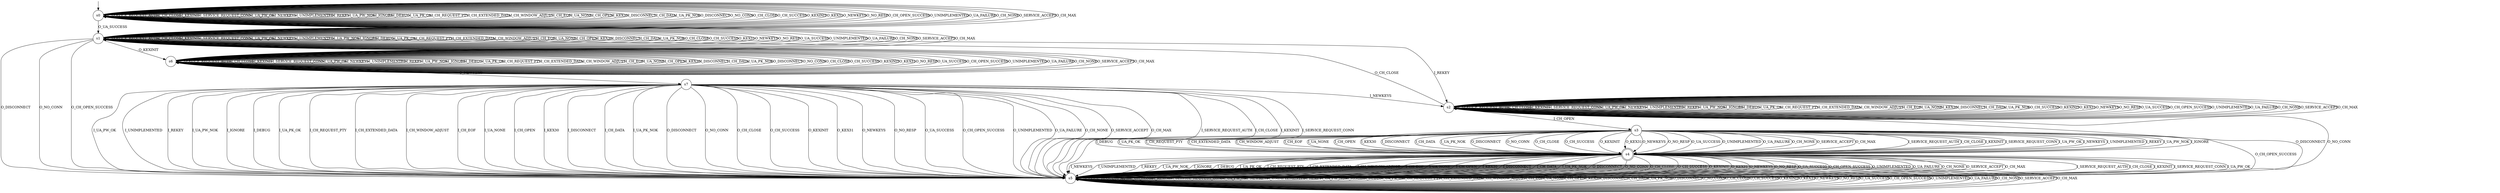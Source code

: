 digraph g {

	s0 [shape="circle" label="s0"];
	s1 [shape="circle" label="s1"];
	s2 [shape="circle" label="s2"];
	s3 [shape="circle" label="s3"];
	s4 [shape="doublecircle" label="s4"];
	s5 [shape="circle" label="s5"];
	s6 [shape="circle" label="s6"];
	s7 [shape="circle" label="s7"];
	s0 -> s0 [label="I_SERVICE_REQUEST_AUTH"];
	s0 -> s0 [label="I_CH_CLOSE"];
	s0 -> s0 [label="I_KEXINIT"];
	s0 -> s0 [label="I_SERVICE_REQUEST_CONN"];
	s0 -> s0 [label="I_UA_PW_OK"];
	s0 -> s0 [label="I_NEWKEYS"];
	s0 -> s0 [label="I_UNIMPLEMENTED"];
	s0 -> s0 [label="I_REKEY"];
	s0 -> s0 [label="I_UA_PW_NOK"];
	s0 -> s0 [label="I_IGNORE"];
	s0 -> s0 [label="I_DEBUG"];
	s0 -> s0 [label="I_UA_PK_OK"];
	s0 -> s0 [label="I_CH_REQUEST_PTY"];
	s0 -> s0 [label="I_CH_EXTENDED_DATA"];
	s0 -> s0 [label="I_CH_WINDOW_ADJUST"];
	s0 -> s0 [label="I_CH_EOF"];
	s0 -> s0 [label="I_UA_NONE"];
	s0 -> s0 [label="I_CH_OPEN"];
	s0 -> s0 [label="I_KEX30"];
	s0 -> s0 [label="I_DISCONNECT"];
	s0 -> s0 [label="I_CH_DATA"];
	s0 -> s0 [label="I_UA_PK_NOK"];
	s0 -> s0 [label="O_DISCONNECT"];
	s0 -> s0 [label="O_NO_CONN"];
	s0 -> s0 [label="O_CH_CLOSE"];
	s0 -> s0 [label="O_CH_SUCCESS"];
	s0 -> s0 [label="O_KEXINIT"];
	s0 -> s0 [label="O_KEX31"];
	s0 -> s0 [label="O_NEWKEYS"];
	s0 -> s0 [label="O_NO_RESP"];
	s0 -> s1 [label="O_UA_SUCCESS"];
	s0 -> s0 [label="O_CH_OPEN_SUCCESS"];
	s0 -> s0 [label="O_UNIMPLEMENTED"];
	s0 -> s0 [label="O_UA_FAILURE"];
	s0 -> s0 [label="O_CH_NONE"];
	s0 -> s0 [label="O_SERVICE_ACCEPT"];
	s0 -> s0 [label="O_CH_MAX"];
	s1 -> s1 [label="I_SERVICE_REQUEST_AUTH"];
	s1 -> s1 [label="I_CH_CLOSE"];
	s1 -> s1 [label="I_KEXINIT"];
	s1 -> s1 [label="I_SERVICE_REQUEST_CONN"];
	s1 -> s1 [label="I_UA_PW_OK"];
	s1 -> s1 [label="I_NEWKEYS"];
	s1 -> s1 [label="I_UNIMPLEMENTED"];
	s1 -> s2 [label="I_REKEY"];
	s1 -> s1 [label="I_UA_PW_NOK"];
	s1 -> s1 [label="I_IGNORE"];
	s1 -> s1 [label="I_DEBUG"];
	s1 -> s1 [label="I_UA_PK_OK"];
	s1 -> s1 [label="I_CH_REQUEST_PTY"];
	s1 -> s1 [label="I_CH_EXTENDED_DATA"];
	s1 -> s1 [label="I_CH_WINDOW_ADJUST"];
	s1 -> s1 [label="I_CH_EOF"];
	s1 -> s1 [label="I_UA_NONE"];
	s1 -> s1 [label="I_CH_OPEN"];
	s1 -> s1 [label="I_KEX30"];
	s1 -> s1 [label="I_DISCONNECT"];
	s1 -> s1 [label="I_CH_DATA"];
	s1 -> s1 [label="I_UA_PK_NOK"];
	s1 -> s5 [label="O_DISCONNECT"];
	s1 -> s5 [label="O_NO_CONN"];
	s1 -> s1 [label="O_CH_CLOSE"];
	s1 -> s1 [label="O_CH_SUCCESS"];
	s1 -> s6 [label="O_KEXINIT"];
	s1 -> s1 [label="O_KEX31"];
	s1 -> s1 [label="O_NEWKEYS"];
	s1 -> s1 [label="O_NO_RESP"];
	s1 -> s1 [label="O_UA_SUCCESS"];
	s1 -> s5 [label="O_CH_OPEN_SUCCESS"];
	s1 -> s1 [label="O_UNIMPLEMENTED"];
	s1 -> s1 [label="O_UA_FAILURE"];
	s1 -> s1 [label="O_CH_NONE"];
	s1 -> s1 [label="O_SERVICE_ACCEPT"];
	s1 -> s1 [label="O_CH_MAX"];
	s2 -> s2 [label="I_SERVICE_REQUEST_AUTH"];
	s2 -> s2 [label="I_CH_CLOSE"];
	s2 -> s2 [label="I_KEXINIT"];
	s2 -> s2 [label="I_SERVICE_REQUEST_CONN"];
	s2 -> s2 [label="I_UA_PW_OK"];
	s2 -> s2 [label="I_NEWKEYS"];
	s2 -> s2 [label="I_UNIMPLEMENTED"];
	s2 -> s2 [label="I_REKEY"];
	s2 -> s2 [label="I_UA_PW_NOK"];
	s2 -> s2 [label="I_IGNORE"];
	s2 -> s2 [label="I_DEBUG"];
	s2 -> s2 [label="I_UA_PK_OK"];
	s2 -> s2 [label="I_CH_REQUEST_PTY"];
	s2 -> s2 [label="I_CH_EXTENDED_DATA"];
	s2 -> s2 [label="I_CH_WINDOW_ADJUST"];
	s2 -> s2 [label="I_CH_EOF"];
	s2 -> s2 [label="I_UA_NONE"];
	s2 -> s3 [label="I_CH_OPEN"];
	s2 -> s2 [label="I_KEX30"];
	s2 -> s2 [label="I_DISCONNECT"];
	s2 -> s2 [label="I_CH_DATA"];
	s2 -> s2 [label="I_UA_PK_NOK"];
	s2 -> s5 [label="O_DISCONNECT"];
	s2 -> s5 [label="O_NO_CONN"];
	s2 -> s1 [label="O_CH_CLOSE"];
	s2 -> s2 [label="O_CH_SUCCESS"];
	s2 -> s2 [label="O_KEXINIT"];
	s2 -> s2 [label="O_KEX31"];
	s2 -> s2 [label="O_NEWKEYS"];
	s2 -> s2 [label="O_NO_RESP"];
	s2 -> s2 [label="O_UA_SUCCESS"];
	s2 -> s2 [label="O_CH_OPEN_SUCCESS"];
	s2 -> s2 [label="O_UNIMPLEMENTED"];
	s2 -> s2 [label="O_UA_FAILURE"];
	s2 -> s2 [label="O_CH_NONE"];
	s2 -> s2 [label="O_SERVICE_ACCEPT"];
	s2 -> s2 [label="O_CH_MAX"];
	s3 -> s4 [label="I_SERVICE_REQUEST_AUTH"];
	s3 -> s4 [label="I_CH_CLOSE"];
	s3 -> s4 [label="I_KEXINIT"];
	s3 -> s4 [label="I_SERVICE_REQUEST_CONN"];
	s3 -> s4 [label="I_UA_PW_OK"];
	s3 -> s4 [label="I_NEWKEYS"];
	s3 -> s4 [label="I_UNIMPLEMENTED"];
	s3 -> s4 [label="I_REKEY"];
	s3 -> s4 [label="I_UA_PW_NOK"];
	s3 -> s4 [label="I_IGNORE"];
	s3 -> s4 [label="I_DEBUG"];
	s3 -> s4 [label="I_UA_PK_OK"];
	s3 -> s4 [label="I_CH_REQUEST_PTY"];
	s3 -> s4 [label="I_CH_EXTENDED_DATA"];
	s3 -> s4 [label="I_CH_WINDOW_ADJUST"];
	s3 -> s4 [label="I_CH_EOF"];
	s3 -> s4 [label="I_UA_NONE"];
	s3 -> s4 [label="I_CH_OPEN"];
	s3 -> s4 [label="I_KEX30"];
	s3 -> s4 [label="I_DISCONNECT"];
	s3 -> s4 [label="I_CH_DATA"];
	s3 -> s4 [label="I_UA_PK_NOK"];
	s3 -> s4 [label="O_DISCONNECT"];
	s3 -> s4 [label="O_NO_CONN"];
	s3 -> s4 [label="O_CH_CLOSE"];
	s3 -> s4 [label="O_CH_SUCCESS"];
	s3 -> s4 [label="O_KEXINIT"];
	s3 -> s4 [label="O_KEX31"];
	s3 -> s4 [label="O_NEWKEYS"];
	s3 -> s4 [label="O_NO_RESP"];
	s3 -> s4 [label="O_UA_SUCCESS"];
	s3 -> s5 [label="O_CH_OPEN_SUCCESS"];
	s3 -> s4 [label="O_UNIMPLEMENTED"];
	s3 -> s4 [label="O_UA_FAILURE"];
	s3 -> s4 [label="O_CH_NONE"];
	s3 -> s4 [label="O_SERVICE_ACCEPT"];
	s3 -> s4 [label="O_CH_MAX"];
	s4 -> s5 [label="I_SERVICE_REQUEST_AUTH"];
	s4 -> s5 [label="I_CH_CLOSE"];
	s4 -> s5 [label="I_KEXINIT"];
	s4 -> s5 [label="I_SERVICE_REQUEST_CONN"];
	s4 -> s5 [label="I_UA_PW_OK"];
	s4 -> s5 [label="I_NEWKEYS"];
	s4 -> s5 [label="I_UNIMPLEMENTED"];
	s4 -> s5 [label="I_REKEY"];
	s4 -> s5 [label="I_UA_PW_NOK"];
	s4 -> s5 [label="I_IGNORE"];
	s4 -> s5 [label="I_DEBUG"];
	s4 -> s5 [label="I_UA_PK_OK"];
	s4 -> s5 [label="I_CH_REQUEST_PTY"];
	s4 -> s5 [label="I_CH_EXTENDED_DATA"];
	s4 -> s5 [label="I_CH_WINDOW_ADJUST"];
	s4 -> s5 [label="I_CH_EOF"];
	s4 -> s5 [label="I_UA_NONE"];
	s4 -> s5 [label="I_CH_OPEN"];
	s4 -> s5 [label="I_KEX30"];
	s4 -> s5 [label="I_DISCONNECT"];
	s4 -> s5 [label="I_CH_DATA"];
	s4 -> s5 [label="I_UA_PK_NOK"];
	s4 -> s5 [label="O_DISCONNECT"];
	s4 -> s5 [label="O_NO_CONN"];
	s4 -> s5 [label="O_CH_CLOSE"];
	s4 -> s5 [label="O_CH_SUCCESS"];
	s4 -> s5 [label="O_KEXINIT"];
	s4 -> s5 [label="O_KEX31"];
	s4 -> s5 [label="O_NEWKEYS"];
	s4 -> s5 [label="O_NO_RESP"];
	s4 -> s5 [label="O_UA_SUCCESS"];
	s4 -> s5 [label="O_CH_OPEN_SUCCESS"];
	s4 -> s5 [label="O_UNIMPLEMENTED"];
	s4 -> s5 [label="O_UA_FAILURE"];
	s4 -> s5 [label="O_CH_NONE"];
	s4 -> s5 [label="O_SERVICE_ACCEPT"];
	s4 -> s5 [label="O_CH_MAX"];
	s5 -> s5 [label="I_SERVICE_REQUEST_AUTH"];
	s5 -> s5 [label="I_CH_CLOSE"];
	s5 -> s5 [label="I_KEXINIT"];
	s5 -> s5 [label="I_SERVICE_REQUEST_CONN"];
	s5 -> s5 [label="I_UA_PW_OK"];
	s5 -> s5 [label="I_NEWKEYS"];
	s5 -> s5 [label="I_UNIMPLEMENTED"];
	s5 -> s5 [label="I_REKEY"];
	s5 -> s5 [label="I_UA_PW_NOK"];
	s5 -> s5 [label="I_IGNORE"];
	s5 -> s5 [label="I_DEBUG"];
	s5 -> s5 [label="I_UA_PK_OK"];
	s5 -> s5 [label="I_CH_REQUEST_PTY"];
	s5 -> s5 [label="I_CH_EXTENDED_DATA"];
	s5 -> s5 [label="I_CH_WINDOW_ADJUST"];
	s5 -> s5 [label="I_CH_EOF"];
	s5 -> s5 [label="I_UA_NONE"];
	s5 -> s5 [label="I_CH_OPEN"];
	s5 -> s5 [label="I_KEX30"];
	s5 -> s5 [label="I_DISCONNECT"];
	s5 -> s5 [label="I_CH_DATA"];
	s5 -> s5 [label="I_UA_PK_NOK"];
	s5 -> s5 [label="O_DISCONNECT"];
	s5 -> s5 [label="O_NO_CONN"];
	s5 -> s5 [label="O_CH_CLOSE"];
	s5 -> s5 [label="O_CH_SUCCESS"];
	s5 -> s5 [label="O_KEXINIT"];
	s5 -> s5 [label="O_KEX31"];
	s5 -> s5 [label="O_NEWKEYS"];
	s5 -> s5 [label="O_NO_RESP"];
	s5 -> s5 [label="O_UA_SUCCESS"];
	s5 -> s5 [label="O_CH_OPEN_SUCCESS"];
	s5 -> s5 [label="O_UNIMPLEMENTED"];
	s5 -> s5 [label="O_UA_FAILURE"];
	s5 -> s5 [label="O_CH_NONE"];
	s5 -> s5 [label="O_SERVICE_ACCEPT"];
	s5 -> s5 [label="O_CH_MAX"];
	s6 -> s6 [label="I_SERVICE_REQUEST_AUTH"];
	s6 -> s6 [label="I_CH_CLOSE"];
	s6 -> s6 [label="I_KEXINIT"];
	s6 -> s6 [label="I_SERVICE_REQUEST_CONN"];
	s6 -> s6 [label="I_UA_PW_OK"];
	s6 -> s6 [label="I_NEWKEYS"];
	s6 -> s6 [label="I_UNIMPLEMENTED"];
	s6 -> s6 [label="I_REKEY"];
	s6 -> s6 [label="I_UA_PW_NOK"];
	s6 -> s6 [label="I_IGNORE"];
	s6 -> s6 [label="I_DEBUG"];
	s6 -> s6 [label="I_UA_PK_OK"];
	s6 -> s6 [label="I_CH_REQUEST_PTY"];
	s6 -> s6 [label="I_CH_EXTENDED_DATA"];
	s6 -> s6 [label="I_CH_WINDOW_ADJUST"];
	s6 -> s6 [label="I_CH_EOF"];
	s6 -> s6 [label="I_UA_NONE"];
	s6 -> s6 [label="I_CH_OPEN"];
	s6 -> s6 [label="I_KEX30"];
	s6 -> s6 [label="I_DISCONNECT"];
	s6 -> s6 [label="I_CH_DATA"];
	s6 -> s6 [label="I_UA_PK_NOK"];
	s6 -> s6 [label="O_DISCONNECT"];
	s6 -> s6 [label="O_NO_CONN"];
	s6 -> s6 [label="O_CH_CLOSE"];
	s6 -> s6 [label="O_CH_SUCCESS"];
	s6 -> s6 [label="O_KEXINIT"];
	s6 -> s6 [label="O_KEX31"];
	s6 -> s7 [label="O_NEWKEYS"];
	s6 -> s6 [label="O_NO_RESP"];
	s6 -> s6 [label="O_UA_SUCCESS"];
	s6 -> s6 [label="O_CH_OPEN_SUCCESS"];
	s6 -> s6 [label="O_UNIMPLEMENTED"];
	s6 -> s6 [label="O_UA_FAILURE"];
	s6 -> s6 [label="O_CH_NONE"];
	s6 -> s6 [label="O_SERVICE_ACCEPT"];
	s6 -> s6 [label="O_CH_MAX"];
	s7 -> s5 [label="I_SERVICE_REQUEST_AUTH"];
	s7 -> s5 [label="I_CH_CLOSE"];
	s7 -> s5 [label="I_KEXINIT"];
	s7 -> s5 [label="I_SERVICE_REQUEST_CONN"];
	s7 -> s5 [label="I_UA_PW_OK"];
	s7 -> s2 [label="I_NEWKEYS"];
	s7 -> s5 [label="I_UNIMPLEMENTED"];
	s7 -> s5 [label="I_REKEY"];
	s7 -> s5 [label="I_UA_PW_NOK"];
	s7 -> s5 [label="I_IGNORE"];
	s7 -> s5 [label="I_DEBUG"];
	s7 -> s5 [label="I_UA_PK_OK"];
	s7 -> s5 [label="I_CH_REQUEST_PTY"];
	s7 -> s5 [label="I_CH_EXTENDED_DATA"];
	s7 -> s5 [label="I_CH_WINDOW_ADJUST"];
	s7 -> s5 [label="I_CH_EOF"];
	s7 -> s5 [label="I_UA_NONE"];
	s7 -> s5 [label="I_CH_OPEN"];
	s7 -> s5 [label="I_KEX30"];
	s7 -> s5 [label="I_DISCONNECT"];
	s7 -> s5 [label="I_CH_DATA"];
	s7 -> s5 [label="I_UA_PK_NOK"];
	s7 -> s5 [label="O_DISCONNECT"];
	s7 -> s5 [label="O_NO_CONN"];
	s7 -> s5 [label="O_CH_CLOSE"];
	s7 -> s5 [label="O_CH_SUCCESS"];
	s7 -> s5 [label="O_KEXINIT"];
	s7 -> s5 [label="O_KEX31"];
	s7 -> s5 [label="O_NEWKEYS"];
	s7 -> s5 [label="O_NO_RESP"];
	s7 -> s5 [label="O_UA_SUCCESS"];
	s7 -> s5 [label="O_CH_OPEN_SUCCESS"];
	s7 -> s5 [label="O_UNIMPLEMENTED"];
	s7 -> s5 [label="O_UA_FAILURE"];
	s7 -> s5 [label="O_CH_NONE"];
	s7 -> s5 [label="O_SERVICE_ACCEPT"];
	s7 -> s5 [label="O_CH_MAX"];

__start0 [label="" shape="none" width="0" height="0"];
__start0 -> s0;

}
